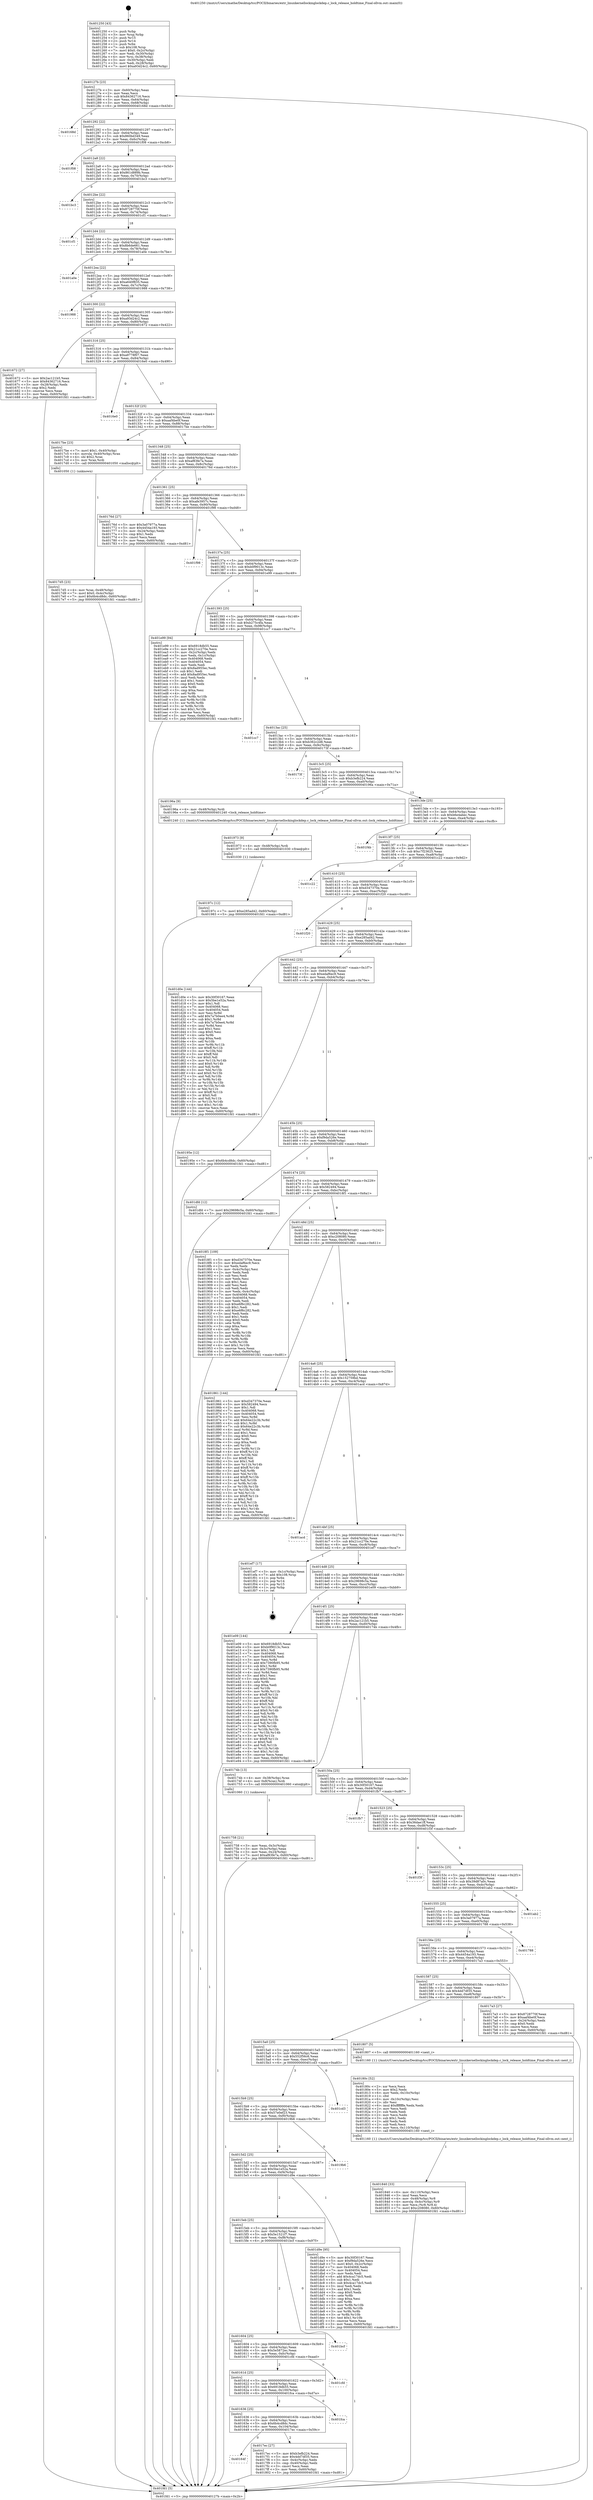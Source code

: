 digraph "0x401250" {
  label = "0x401250 (/mnt/c/Users/mathe/Desktop/tcc/POCII/binaries/extr_linuxkernellockinglockdep.c_lock_release_holdtime_Final-ollvm.out::main(0))"
  labelloc = "t"
  node[shape=record]

  Entry [label="",width=0.3,height=0.3,shape=circle,fillcolor=black,style=filled]
  "0x40127b" [label="{
     0x40127b [23]\l
     | [instrs]\l
     &nbsp;&nbsp;0x40127b \<+3\>: mov -0x60(%rbp),%eax\l
     &nbsp;&nbsp;0x40127e \<+2\>: mov %eax,%ecx\l
     &nbsp;&nbsp;0x401280 \<+6\>: sub $0x84362716,%ecx\l
     &nbsp;&nbsp;0x401286 \<+3\>: mov %eax,-0x64(%rbp)\l
     &nbsp;&nbsp;0x401289 \<+3\>: mov %ecx,-0x68(%rbp)\l
     &nbsp;&nbsp;0x40128c \<+6\>: je 000000000040168d \<main+0x43d\>\l
  }"]
  "0x40168d" [label="{
     0x40168d\l
  }", style=dashed]
  "0x401292" [label="{
     0x401292 [22]\l
     | [instrs]\l
     &nbsp;&nbsp;0x401292 \<+5\>: jmp 0000000000401297 \<main+0x47\>\l
     &nbsp;&nbsp;0x401297 \<+3\>: mov -0x64(%rbp),%eax\l
     &nbsp;&nbsp;0x40129a \<+5\>: sub $0x860bd349,%eax\l
     &nbsp;&nbsp;0x40129f \<+3\>: mov %eax,-0x6c(%rbp)\l
     &nbsp;&nbsp;0x4012a2 \<+6\>: je 0000000000401f08 \<main+0xcb8\>\l
  }"]
  Exit [label="",width=0.3,height=0.3,shape=circle,fillcolor=black,style=filled,peripheries=2]
  "0x401f08" [label="{
     0x401f08\l
  }", style=dashed]
  "0x4012a8" [label="{
     0x4012a8 [22]\l
     | [instrs]\l
     &nbsp;&nbsp;0x4012a8 \<+5\>: jmp 00000000004012ad \<main+0x5d\>\l
     &nbsp;&nbsp;0x4012ad \<+3\>: mov -0x64(%rbp),%eax\l
     &nbsp;&nbsp;0x4012b0 \<+5\>: sub $0x861d889b,%eax\l
     &nbsp;&nbsp;0x4012b5 \<+3\>: mov %eax,-0x70(%rbp)\l
     &nbsp;&nbsp;0x4012b8 \<+6\>: je 0000000000401bc3 \<main+0x973\>\l
  }"]
  "0x40197c" [label="{
     0x40197c [12]\l
     | [instrs]\l
     &nbsp;&nbsp;0x40197c \<+7\>: movl $0xe285ad42,-0x60(%rbp)\l
     &nbsp;&nbsp;0x401983 \<+5\>: jmp 0000000000401fd1 \<main+0xd81\>\l
  }"]
  "0x401bc3" [label="{
     0x401bc3\l
  }", style=dashed]
  "0x4012be" [label="{
     0x4012be [22]\l
     | [instrs]\l
     &nbsp;&nbsp;0x4012be \<+5\>: jmp 00000000004012c3 \<main+0x73\>\l
     &nbsp;&nbsp;0x4012c3 \<+3\>: mov -0x64(%rbp),%eax\l
     &nbsp;&nbsp;0x4012c6 \<+5\>: sub $0x8728770f,%eax\l
     &nbsp;&nbsp;0x4012cb \<+3\>: mov %eax,-0x74(%rbp)\l
     &nbsp;&nbsp;0x4012ce \<+6\>: je 0000000000401cf1 \<main+0xaa1\>\l
  }"]
  "0x401973" [label="{
     0x401973 [9]\l
     | [instrs]\l
     &nbsp;&nbsp;0x401973 \<+4\>: mov -0x48(%rbp),%rdi\l
     &nbsp;&nbsp;0x401977 \<+5\>: call 0000000000401030 \<free@plt\>\l
     | [calls]\l
     &nbsp;&nbsp;0x401030 \{1\} (unknown)\l
  }"]
  "0x401cf1" [label="{
     0x401cf1\l
  }", style=dashed]
  "0x4012d4" [label="{
     0x4012d4 [22]\l
     | [instrs]\l
     &nbsp;&nbsp;0x4012d4 \<+5\>: jmp 00000000004012d9 \<main+0x89\>\l
     &nbsp;&nbsp;0x4012d9 \<+3\>: mov -0x64(%rbp),%eax\l
     &nbsp;&nbsp;0x4012dc \<+5\>: sub $0x8b6de661,%eax\l
     &nbsp;&nbsp;0x4012e1 \<+3\>: mov %eax,-0x78(%rbp)\l
     &nbsp;&nbsp;0x4012e4 \<+6\>: je 0000000000401a0e \<main+0x7be\>\l
  }"]
  "0x401840" [label="{
     0x401840 [33]\l
     | [instrs]\l
     &nbsp;&nbsp;0x401840 \<+6\>: mov -0x110(%rbp),%ecx\l
     &nbsp;&nbsp;0x401846 \<+3\>: imul %eax,%ecx\l
     &nbsp;&nbsp;0x401849 \<+4\>: mov -0x48(%rbp),%r8\l
     &nbsp;&nbsp;0x40184d \<+4\>: movslq -0x4c(%rbp),%r9\l
     &nbsp;&nbsp;0x401851 \<+4\>: mov %ecx,(%r8,%r9,4)\l
     &nbsp;&nbsp;0x401855 \<+7\>: movl $0xc208080,-0x60(%rbp)\l
     &nbsp;&nbsp;0x40185c \<+5\>: jmp 0000000000401fd1 \<main+0xd81\>\l
  }"]
  "0x401a0e" [label="{
     0x401a0e\l
  }", style=dashed]
  "0x4012ea" [label="{
     0x4012ea [22]\l
     | [instrs]\l
     &nbsp;&nbsp;0x4012ea \<+5\>: jmp 00000000004012ef \<main+0x9f\>\l
     &nbsp;&nbsp;0x4012ef \<+3\>: mov -0x64(%rbp),%eax\l
     &nbsp;&nbsp;0x4012f2 \<+5\>: sub $0xa640f835,%eax\l
     &nbsp;&nbsp;0x4012f7 \<+3\>: mov %eax,-0x7c(%rbp)\l
     &nbsp;&nbsp;0x4012fa \<+6\>: je 0000000000401988 \<main+0x738\>\l
  }"]
  "0x40180c" [label="{
     0x40180c [52]\l
     | [instrs]\l
     &nbsp;&nbsp;0x40180c \<+2\>: xor %ecx,%ecx\l
     &nbsp;&nbsp;0x40180e \<+5\>: mov $0x2,%edx\l
     &nbsp;&nbsp;0x401813 \<+6\>: mov %edx,-0x10c(%rbp)\l
     &nbsp;&nbsp;0x401819 \<+1\>: cltd\l
     &nbsp;&nbsp;0x40181a \<+6\>: mov -0x10c(%rbp),%esi\l
     &nbsp;&nbsp;0x401820 \<+2\>: idiv %esi\l
     &nbsp;&nbsp;0x401822 \<+6\>: imul $0xfffffffe,%edx,%edx\l
     &nbsp;&nbsp;0x401828 \<+2\>: mov %ecx,%edi\l
     &nbsp;&nbsp;0x40182a \<+2\>: sub %edx,%edi\l
     &nbsp;&nbsp;0x40182c \<+2\>: mov %ecx,%edx\l
     &nbsp;&nbsp;0x40182e \<+3\>: sub $0x1,%edx\l
     &nbsp;&nbsp;0x401831 \<+2\>: add %edx,%edi\l
     &nbsp;&nbsp;0x401833 \<+2\>: sub %edi,%ecx\l
     &nbsp;&nbsp;0x401835 \<+6\>: mov %ecx,-0x110(%rbp)\l
     &nbsp;&nbsp;0x40183b \<+5\>: call 0000000000401160 \<next_i\>\l
     | [calls]\l
     &nbsp;&nbsp;0x401160 \{1\} (/mnt/c/Users/mathe/Desktop/tcc/POCII/binaries/extr_linuxkernellockinglockdep.c_lock_release_holdtime_Final-ollvm.out::next_i)\l
  }"]
  "0x401988" [label="{
     0x401988\l
  }", style=dashed]
  "0x401300" [label="{
     0x401300 [22]\l
     | [instrs]\l
     &nbsp;&nbsp;0x401300 \<+5\>: jmp 0000000000401305 \<main+0xb5\>\l
     &nbsp;&nbsp;0x401305 \<+3\>: mov -0x64(%rbp),%eax\l
     &nbsp;&nbsp;0x401308 \<+5\>: sub $0xa93d24c2,%eax\l
     &nbsp;&nbsp;0x40130d \<+3\>: mov %eax,-0x80(%rbp)\l
     &nbsp;&nbsp;0x401310 \<+6\>: je 0000000000401672 \<main+0x422\>\l
  }"]
  "0x40164f" [label="{
     0x40164f\l
  }", style=dashed]
  "0x401672" [label="{
     0x401672 [27]\l
     | [instrs]\l
     &nbsp;&nbsp;0x401672 \<+5\>: mov $0x2ac121b5,%eax\l
     &nbsp;&nbsp;0x401677 \<+5\>: mov $0x84362716,%ecx\l
     &nbsp;&nbsp;0x40167c \<+3\>: mov -0x28(%rbp),%edx\l
     &nbsp;&nbsp;0x40167f \<+3\>: cmp $0x2,%edx\l
     &nbsp;&nbsp;0x401682 \<+3\>: cmovne %ecx,%eax\l
     &nbsp;&nbsp;0x401685 \<+3\>: mov %eax,-0x60(%rbp)\l
     &nbsp;&nbsp;0x401688 \<+5\>: jmp 0000000000401fd1 \<main+0xd81\>\l
  }"]
  "0x401316" [label="{
     0x401316 [25]\l
     | [instrs]\l
     &nbsp;&nbsp;0x401316 \<+5\>: jmp 000000000040131b \<main+0xcb\>\l
     &nbsp;&nbsp;0x40131b \<+3\>: mov -0x64(%rbp),%eax\l
     &nbsp;&nbsp;0x40131e \<+5\>: sub $0xa9778f07,%eax\l
     &nbsp;&nbsp;0x401323 \<+6\>: mov %eax,-0x84(%rbp)\l
     &nbsp;&nbsp;0x401329 \<+6\>: je 00000000004016e0 \<main+0x490\>\l
  }"]
  "0x401fd1" [label="{
     0x401fd1 [5]\l
     | [instrs]\l
     &nbsp;&nbsp;0x401fd1 \<+5\>: jmp 000000000040127b \<main+0x2b\>\l
  }"]
  "0x401250" [label="{
     0x401250 [43]\l
     | [instrs]\l
     &nbsp;&nbsp;0x401250 \<+1\>: push %rbp\l
     &nbsp;&nbsp;0x401251 \<+3\>: mov %rsp,%rbp\l
     &nbsp;&nbsp;0x401254 \<+2\>: push %r15\l
     &nbsp;&nbsp;0x401256 \<+2\>: push %r14\l
     &nbsp;&nbsp;0x401258 \<+1\>: push %rbx\l
     &nbsp;&nbsp;0x401259 \<+7\>: sub $0x108,%rsp\l
     &nbsp;&nbsp;0x401260 \<+7\>: movl $0x0,-0x2c(%rbp)\l
     &nbsp;&nbsp;0x401267 \<+3\>: mov %edi,-0x30(%rbp)\l
     &nbsp;&nbsp;0x40126a \<+4\>: mov %rsi,-0x38(%rbp)\l
     &nbsp;&nbsp;0x40126e \<+3\>: mov -0x30(%rbp),%edi\l
     &nbsp;&nbsp;0x401271 \<+3\>: mov %edi,-0x28(%rbp)\l
     &nbsp;&nbsp;0x401274 \<+7\>: movl $0xa93d24c2,-0x60(%rbp)\l
  }"]
  "0x4017ec" [label="{
     0x4017ec [27]\l
     | [instrs]\l
     &nbsp;&nbsp;0x4017ec \<+5\>: mov $0xb3efb224,%eax\l
     &nbsp;&nbsp;0x4017f1 \<+5\>: mov $0x4dd7df35,%ecx\l
     &nbsp;&nbsp;0x4017f6 \<+3\>: mov -0x4c(%rbp),%edx\l
     &nbsp;&nbsp;0x4017f9 \<+3\>: cmp -0x40(%rbp),%edx\l
     &nbsp;&nbsp;0x4017fc \<+3\>: cmovl %ecx,%eax\l
     &nbsp;&nbsp;0x4017ff \<+3\>: mov %eax,-0x60(%rbp)\l
     &nbsp;&nbsp;0x401802 \<+5\>: jmp 0000000000401fd1 \<main+0xd81\>\l
  }"]
  "0x4016e0" [label="{
     0x4016e0\l
  }", style=dashed]
  "0x40132f" [label="{
     0x40132f [25]\l
     | [instrs]\l
     &nbsp;&nbsp;0x40132f \<+5\>: jmp 0000000000401334 \<main+0xe4\>\l
     &nbsp;&nbsp;0x401334 \<+3\>: mov -0x64(%rbp),%eax\l
     &nbsp;&nbsp;0x401337 \<+5\>: sub $0xaaf4be0f,%eax\l
     &nbsp;&nbsp;0x40133c \<+6\>: mov %eax,-0x88(%rbp)\l
     &nbsp;&nbsp;0x401342 \<+6\>: je 00000000004017be \<main+0x56e\>\l
  }"]
  "0x401636" [label="{
     0x401636 [25]\l
     | [instrs]\l
     &nbsp;&nbsp;0x401636 \<+5\>: jmp 000000000040163b \<main+0x3eb\>\l
     &nbsp;&nbsp;0x40163b \<+3\>: mov -0x64(%rbp),%eax\l
     &nbsp;&nbsp;0x40163e \<+5\>: sub $0x6b4cd8dc,%eax\l
     &nbsp;&nbsp;0x401643 \<+6\>: mov %eax,-0x104(%rbp)\l
     &nbsp;&nbsp;0x401649 \<+6\>: je 00000000004017ec \<main+0x59c\>\l
  }"]
  "0x4017be" [label="{
     0x4017be [23]\l
     | [instrs]\l
     &nbsp;&nbsp;0x4017be \<+7\>: movl $0x1,-0x40(%rbp)\l
     &nbsp;&nbsp;0x4017c5 \<+4\>: movslq -0x40(%rbp),%rax\l
     &nbsp;&nbsp;0x4017c9 \<+4\>: shl $0x2,%rax\l
     &nbsp;&nbsp;0x4017cd \<+3\>: mov %rax,%rdi\l
     &nbsp;&nbsp;0x4017d0 \<+5\>: call 0000000000401050 \<malloc@plt\>\l
     | [calls]\l
     &nbsp;&nbsp;0x401050 \{1\} (unknown)\l
  }"]
  "0x401348" [label="{
     0x401348 [25]\l
     | [instrs]\l
     &nbsp;&nbsp;0x401348 \<+5\>: jmp 000000000040134d \<main+0xfd\>\l
     &nbsp;&nbsp;0x40134d \<+3\>: mov -0x64(%rbp),%eax\l
     &nbsp;&nbsp;0x401350 \<+5\>: sub $0xaf83fe7a,%eax\l
     &nbsp;&nbsp;0x401355 \<+6\>: mov %eax,-0x8c(%rbp)\l
     &nbsp;&nbsp;0x40135b \<+6\>: je 000000000040176d \<main+0x51d\>\l
  }"]
  "0x401fca" [label="{
     0x401fca\l
  }", style=dashed]
  "0x40176d" [label="{
     0x40176d [27]\l
     | [instrs]\l
     &nbsp;&nbsp;0x40176d \<+5\>: mov $0x3a07977a,%eax\l
     &nbsp;&nbsp;0x401772 \<+5\>: mov $0x4454a193,%ecx\l
     &nbsp;&nbsp;0x401777 \<+3\>: mov -0x24(%rbp),%edx\l
     &nbsp;&nbsp;0x40177a \<+3\>: cmp $0x1,%edx\l
     &nbsp;&nbsp;0x40177d \<+3\>: cmovl %ecx,%eax\l
     &nbsp;&nbsp;0x401780 \<+3\>: mov %eax,-0x60(%rbp)\l
     &nbsp;&nbsp;0x401783 \<+5\>: jmp 0000000000401fd1 \<main+0xd81\>\l
  }"]
  "0x401361" [label="{
     0x401361 [25]\l
     | [instrs]\l
     &nbsp;&nbsp;0x401361 \<+5\>: jmp 0000000000401366 \<main+0x116\>\l
     &nbsp;&nbsp;0x401366 \<+3\>: mov -0x64(%rbp),%eax\l
     &nbsp;&nbsp;0x401369 \<+5\>: sub $0xafe3957c,%eax\l
     &nbsp;&nbsp;0x40136e \<+6\>: mov %eax,-0x90(%rbp)\l
     &nbsp;&nbsp;0x401374 \<+6\>: je 0000000000401f98 \<main+0xd48\>\l
  }"]
  "0x40161d" [label="{
     0x40161d [25]\l
     | [instrs]\l
     &nbsp;&nbsp;0x40161d \<+5\>: jmp 0000000000401622 \<main+0x3d2\>\l
     &nbsp;&nbsp;0x401622 \<+3\>: mov -0x64(%rbp),%eax\l
     &nbsp;&nbsp;0x401625 \<+5\>: sub $0x6918db55,%eax\l
     &nbsp;&nbsp;0x40162a \<+6\>: mov %eax,-0x100(%rbp)\l
     &nbsp;&nbsp;0x401630 \<+6\>: je 0000000000401fca \<main+0xd7a\>\l
  }"]
  "0x401f98" [label="{
     0x401f98\l
  }", style=dashed]
  "0x40137a" [label="{
     0x40137a [25]\l
     | [instrs]\l
     &nbsp;&nbsp;0x40137a \<+5\>: jmp 000000000040137f \<main+0x12f\>\l
     &nbsp;&nbsp;0x40137f \<+3\>: mov -0x64(%rbp),%eax\l
     &nbsp;&nbsp;0x401382 \<+5\>: sub $0xb0f9013c,%eax\l
     &nbsp;&nbsp;0x401387 \<+6\>: mov %eax,-0x94(%rbp)\l
     &nbsp;&nbsp;0x40138d \<+6\>: je 0000000000401e99 \<main+0xc49\>\l
  }"]
  "0x401cfd" [label="{
     0x401cfd\l
  }", style=dashed]
  "0x401e99" [label="{
     0x401e99 [94]\l
     | [instrs]\l
     &nbsp;&nbsp;0x401e99 \<+5\>: mov $0x6918db55,%eax\l
     &nbsp;&nbsp;0x401e9e \<+5\>: mov $0x21cc270e,%ecx\l
     &nbsp;&nbsp;0x401ea3 \<+3\>: mov -0x2c(%rbp),%edx\l
     &nbsp;&nbsp;0x401ea6 \<+3\>: mov %edx,-0x1c(%rbp)\l
     &nbsp;&nbsp;0x401ea9 \<+7\>: mov 0x404068,%edx\l
     &nbsp;&nbsp;0x401eb0 \<+7\>: mov 0x404054,%esi\l
     &nbsp;&nbsp;0x401eb7 \<+2\>: mov %edx,%edi\l
     &nbsp;&nbsp;0x401eb9 \<+6\>: sub $0x8ad955ec,%edi\l
     &nbsp;&nbsp;0x401ebf \<+3\>: sub $0x1,%edi\l
     &nbsp;&nbsp;0x401ec2 \<+6\>: add $0x8ad955ec,%edi\l
     &nbsp;&nbsp;0x401ec8 \<+3\>: imul %edi,%edx\l
     &nbsp;&nbsp;0x401ecb \<+3\>: and $0x1,%edx\l
     &nbsp;&nbsp;0x401ece \<+3\>: cmp $0x0,%edx\l
     &nbsp;&nbsp;0x401ed1 \<+4\>: sete %r8b\l
     &nbsp;&nbsp;0x401ed5 \<+3\>: cmp $0xa,%esi\l
     &nbsp;&nbsp;0x401ed8 \<+4\>: setl %r9b\l
     &nbsp;&nbsp;0x401edc \<+3\>: mov %r8b,%r10b\l
     &nbsp;&nbsp;0x401edf \<+3\>: and %r9b,%r10b\l
     &nbsp;&nbsp;0x401ee2 \<+3\>: xor %r9b,%r8b\l
     &nbsp;&nbsp;0x401ee5 \<+3\>: or %r8b,%r10b\l
     &nbsp;&nbsp;0x401ee8 \<+4\>: test $0x1,%r10b\l
     &nbsp;&nbsp;0x401eec \<+3\>: cmovne %ecx,%eax\l
     &nbsp;&nbsp;0x401eef \<+3\>: mov %eax,-0x60(%rbp)\l
     &nbsp;&nbsp;0x401ef2 \<+5\>: jmp 0000000000401fd1 \<main+0xd81\>\l
  }"]
  "0x401393" [label="{
     0x401393 [25]\l
     | [instrs]\l
     &nbsp;&nbsp;0x401393 \<+5\>: jmp 0000000000401398 \<main+0x148\>\l
     &nbsp;&nbsp;0x401398 \<+3\>: mov -0x64(%rbp),%eax\l
     &nbsp;&nbsp;0x40139b \<+5\>: sub $0xb275c4fa,%eax\l
     &nbsp;&nbsp;0x4013a0 \<+6\>: mov %eax,-0x98(%rbp)\l
     &nbsp;&nbsp;0x4013a6 \<+6\>: je 0000000000401cc7 \<main+0xa77\>\l
  }"]
  "0x401604" [label="{
     0x401604 [25]\l
     | [instrs]\l
     &nbsp;&nbsp;0x401604 \<+5\>: jmp 0000000000401609 \<main+0x3b9\>\l
     &nbsp;&nbsp;0x401609 \<+3\>: mov -0x64(%rbp),%eax\l
     &nbsp;&nbsp;0x40160c \<+5\>: sub $0x5e5872ec,%eax\l
     &nbsp;&nbsp;0x401611 \<+6\>: mov %eax,-0xfc(%rbp)\l
     &nbsp;&nbsp;0x401617 \<+6\>: je 0000000000401cfd \<main+0xaad\>\l
  }"]
  "0x401cc7" [label="{
     0x401cc7\l
  }", style=dashed]
  "0x4013ac" [label="{
     0x4013ac [25]\l
     | [instrs]\l
     &nbsp;&nbsp;0x4013ac \<+5\>: jmp 00000000004013b1 \<main+0x161\>\l
     &nbsp;&nbsp;0x4013b1 \<+3\>: mov -0x64(%rbp),%eax\l
     &nbsp;&nbsp;0x4013b4 \<+5\>: sub $0xb362c2d8,%eax\l
     &nbsp;&nbsp;0x4013b9 \<+6\>: mov %eax,-0x9c(%rbp)\l
     &nbsp;&nbsp;0x4013bf \<+6\>: je 000000000040173f \<main+0x4ef\>\l
  }"]
  "0x401bcf" [label="{
     0x401bcf\l
  }", style=dashed]
  "0x40173f" [label="{
     0x40173f\l
  }", style=dashed]
  "0x4013c5" [label="{
     0x4013c5 [25]\l
     | [instrs]\l
     &nbsp;&nbsp;0x4013c5 \<+5\>: jmp 00000000004013ca \<main+0x17a\>\l
     &nbsp;&nbsp;0x4013ca \<+3\>: mov -0x64(%rbp),%eax\l
     &nbsp;&nbsp;0x4013cd \<+5\>: sub $0xb3efb224,%eax\l
     &nbsp;&nbsp;0x4013d2 \<+6\>: mov %eax,-0xa0(%rbp)\l
     &nbsp;&nbsp;0x4013d8 \<+6\>: je 000000000040196a \<main+0x71a\>\l
  }"]
  "0x4015eb" [label="{
     0x4015eb [25]\l
     | [instrs]\l
     &nbsp;&nbsp;0x4015eb \<+5\>: jmp 00000000004015f0 \<main+0x3a0\>\l
     &nbsp;&nbsp;0x4015f0 \<+3\>: mov -0x64(%rbp),%eax\l
     &nbsp;&nbsp;0x4015f3 \<+5\>: sub $0x5e1521f7,%eax\l
     &nbsp;&nbsp;0x4015f8 \<+6\>: mov %eax,-0xf8(%rbp)\l
     &nbsp;&nbsp;0x4015fe \<+6\>: je 0000000000401bcf \<main+0x97f\>\l
  }"]
  "0x40196a" [label="{
     0x40196a [9]\l
     | [instrs]\l
     &nbsp;&nbsp;0x40196a \<+4\>: mov -0x48(%rbp),%rdi\l
     &nbsp;&nbsp;0x40196e \<+5\>: call 0000000000401240 \<lock_release_holdtime\>\l
     | [calls]\l
     &nbsp;&nbsp;0x401240 \{1\} (/mnt/c/Users/mathe/Desktop/tcc/POCII/binaries/extr_linuxkernellockinglockdep.c_lock_release_holdtime_Final-ollvm.out::lock_release_holdtime)\l
  }"]
  "0x4013de" [label="{
     0x4013de [25]\l
     | [instrs]\l
     &nbsp;&nbsp;0x4013de \<+5\>: jmp 00000000004013e3 \<main+0x193\>\l
     &nbsp;&nbsp;0x4013e3 \<+3\>: mov -0x64(%rbp),%eax\l
     &nbsp;&nbsp;0x4013e6 \<+5\>: sub $0xb6e4abec,%eax\l
     &nbsp;&nbsp;0x4013eb \<+6\>: mov %eax,-0xa4(%rbp)\l
     &nbsp;&nbsp;0x4013f1 \<+6\>: je 0000000000401f4b \<main+0xcfb\>\l
  }"]
  "0x401d9e" [label="{
     0x401d9e [95]\l
     | [instrs]\l
     &nbsp;&nbsp;0x401d9e \<+5\>: mov $0x30f30167,%eax\l
     &nbsp;&nbsp;0x401da3 \<+5\>: mov $0xf9da526e,%ecx\l
     &nbsp;&nbsp;0x401da8 \<+7\>: movl $0x0,-0x2c(%rbp)\l
     &nbsp;&nbsp;0x401daf \<+7\>: mov 0x404068,%edx\l
     &nbsp;&nbsp;0x401db6 \<+7\>: mov 0x404054,%esi\l
     &nbsp;&nbsp;0x401dbd \<+2\>: mov %edx,%edi\l
     &nbsp;&nbsp;0x401dbf \<+6\>: add $0x4ca17dc5,%edi\l
     &nbsp;&nbsp;0x401dc5 \<+3\>: sub $0x1,%edi\l
     &nbsp;&nbsp;0x401dc8 \<+6\>: sub $0x4ca17dc5,%edi\l
     &nbsp;&nbsp;0x401dce \<+3\>: imul %edi,%edx\l
     &nbsp;&nbsp;0x401dd1 \<+3\>: and $0x1,%edx\l
     &nbsp;&nbsp;0x401dd4 \<+3\>: cmp $0x0,%edx\l
     &nbsp;&nbsp;0x401dd7 \<+4\>: sete %r8b\l
     &nbsp;&nbsp;0x401ddb \<+3\>: cmp $0xa,%esi\l
     &nbsp;&nbsp;0x401dde \<+4\>: setl %r9b\l
     &nbsp;&nbsp;0x401de2 \<+3\>: mov %r8b,%r10b\l
     &nbsp;&nbsp;0x401de5 \<+3\>: and %r9b,%r10b\l
     &nbsp;&nbsp;0x401de8 \<+3\>: xor %r9b,%r8b\l
     &nbsp;&nbsp;0x401deb \<+3\>: or %r8b,%r10b\l
     &nbsp;&nbsp;0x401dee \<+4\>: test $0x1,%r10b\l
     &nbsp;&nbsp;0x401df2 \<+3\>: cmovne %ecx,%eax\l
     &nbsp;&nbsp;0x401df5 \<+3\>: mov %eax,-0x60(%rbp)\l
     &nbsp;&nbsp;0x401df8 \<+5\>: jmp 0000000000401fd1 \<main+0xd81\>\l
  }"]
  "0x401f4b" [label="{
     0x401f4b\l
  }", style=dashed]
  "0x4013f7" [label="{
     0x4013f7 [25]\l
     | [instrs]\l
     &nbsp;&nbsp;0x4013f7 \<+5\>: jmp 00000000004013fc \<main+0x1ac\>\l
     &nbsp;&nbsp;0x4013fc \<+3\>: mov -0x64(%rbp),%eax\l
     &nbsp;&nbsp;0x4013ff \<+5\>: sub $0xc7f23625,%eax\l
     &nbsp;&nbsp;0x401404 \<+6\>: mov %eax,-0xa8(%rbp)\l
     &nbsp;&nbsp;0x40140a \<+6\>: je 0000000000401c22 \<main+0x9d2\>\l
  }"]
  "0x4015d2" [label="{
     0x4015d2 [25]\l
     | [instrs]\l
     &nbsp;&nbsp;0x4015d2 \<+5\>: jmp 00000000004015d7 \<main+0x387\>\l
     &nbsp;&nbsp;0x4015d7 \<+3\>: mov -0x64(%rbp),%eax\l
     &nbsp;&nbsp;0x4015da \<+5\>: sub $0x5be1e52a,%eax\l
     &nbsp;&nbsp;0x4015df \<+6\>: mov %eax,-0xf4(%rbp)\l
     &nbsp;&nbsp;0x4015e5 \<+6\>: je 0000000000401d9e \<main+0xb4e\>\l
  }"]
  "0x401c22" [label="{
     0x401c22\l
  }", style=dashed]
  "0x401410" [label="{
     0x401410 [25]\l
     | [instrs]\l
     &nbsp;&nbsp;0x401410 \<+5\>: jmp 0000000000401415 \<main+0x1c5\>\l
     &nbsp;&nbsp;0x401415 \<+3\>: mov -0x64(%rbp),%eax\l
     &nbsp;&nbsp;0x401418 \<+5\>: sub $0xd347370e,%eax\l
     &nbsp;&nbsp;0x40141d \<+6\>: mov %eax,-0xac(%rbp)\l
     &nbsp;&nbsp;0x401423 \<+6\>: je 0000000000401f20 \<main+0xcd0\>\l
  }"]
  "0x4019b6" [label="{
     0x4019b6\l
  }", style=dashed]
  "0x401f20" [label="{
     0x401f20\l
  }", style=dashed]
  "0x401429" [label="{
     0x401429 [25]\l
     | [instrs]\l
     &nbsp;&nbsp;0x401429 \<+5\>: jmp 000000000040142e \<main+0x1de\>\l
     &nbsp;&nbsp;0x40142e \<+3\>: mov -0x64(%rbp),%eax\l
     &nbsp;&nbsp;0x401431 \<+5\>: sub $0xe285ad42,%eax\l
     &nbsp;&nbsp;0x401436 \<+6\>: mov %eax,-0xb0(%rbp)\l
     &nbsp;&nbsp;0x40143c \<+6\>: je 0000000000401d0e \<main+0xabe\>\l
  }"]
  "0x4015b9" [label="{
     0x4015b9 [25]\l
     | [instrs]\l
     &nbsp;&nbsp;0x4015b9 \<+5\>: jmp 00000000004015be \<main+0x36e\>\l
     &nbsp;&nbsp;0x4015be \<+3\>: mov -0x64(%rbp),%eax\l
     &nbsp;&nbsp;0x4015c1 \<+5\>: sub $0x57e0ef23,%eax\l
     &nbsp;&nbsp;0x4015c6 \<+6\>: mov %eax,-0xf0(%rbp)\l
     &nbsp;&nbsp;0x4015cc \<+6\>: je 00000000004019b6 \<main+0x766\>\l
  }"]
  "0x401d0e" [label="{
     0x401d0e [144]\l
     | [instrs]\l
     &nbsp;&nbsp;0x401d0e \<+5\>: mov $0x30f30167,%eax\l
     &nbsp;&nbsp;0x401d13 \<+5\>: mov $0x5be1e52a,%ecx\l
     &nbsp;&nbsp;0x401d18 \<+2\>: mov $0x1,%dl\l
     &nbsp;&nbsp;0x401d1a \<+7\>: mov 0x404068,%esi\l
     &nbsp;&nbsp;0x401d21 \<+7\>: mov 0x404054,%edi\l
     &nbsp;&nbsp;0x401d28 \<+3\>: mov %esi,%r8d\l
     &nbsp;&nbsp;0x401d2b \<+7\>: add $0x7a7b0ee4,%r8d\l
     &nbsp;&nbsp;0x401d32 \<+4\>: sub $0x1,%r8d\l
     &nbsp;&nbsp;0x401d36 \<+7\>: sub $0x7a7b0ee4,%r8d\l
     &nbsp;&nbsp;0x401d3d \<+4\>: imul %r8d,%esi\l
     &nbsp;&nbsp;0x401d41 \<+3\>: and $0x1,%esi\l
     &nbsp;&nbsp;0x401d44 \<+3\>: cmp $0x0,%esi\l
     &nbsp;&nbsp;0x401d47 \<+4\>: sete %r9b\l
     &nbsp;&nbsp;0x401d4b \<+3\>: cmp $0xa,%edi\l
     &nbsp;&nbsp;0x401d4e \<+4\>: setl %r10b\l
     &nbsp;&nbsp;0x401d52 \<+3\>: mov %r9b,%r11b\l
     &nbsp;&nbsp;0x401d55 \<+4\>: xor $0xff,%r11b\l
     &nbsp;&nbsp;0x401d59 \<+3\>: mov %r10b,%bl\l
     &nbsp;&nbsp;0x401d5c \<+3\>: xor $0xff,%bl\l
     &nbsp;&nbsp;0x401d5f \<+3\>: xor $0x0,%dl\l
     &nbsp;&nbsp;0x401d62 \<+3\>: mov %r11b,%r14b\l
     &nbsp;&nbsp;0x401d65 \<+4\>: and $0x0,%r14b\l
     &nbsp;&nbsp;0x401d69 \<+3\>: and %dl,%r9b\l
     &nbsp;&nbsp;0x401d6c \<+3\>: mov %bl,%r15b\l
     &nbsp;&nbsp;0x401d6f \<+4\>: and $0x0,%r15b\l
     &nbsp;&nbsp;0x401d73 \<+3\>: and %dl,%r10b\l
     &nbsp;&nbsp;0x401d76 \<+3\>: or %r9b,%r14b\l
     &nbsp;&nbsp;0x401d79 \<+3\>: or %r10b,%r15b\l
     &nbsp;&nbsp;0x401d7c \<+3\>: xor %r15b,%r14b\l
     &nbsp;&nbsp;0x401d7f \<+3\>: or %bl,%r11b\l
     &nbsp;&nbsp;0x401d82 \<+4\>: xor $0xff,%r11b\l
     &nbsp;&nbsp;0x401d86 \<+3\>: or $0x0,%dl\l
     &nbsp;&nbsp;0x401d89 \<+3\>: and %dl,%r11b\l
     &nbsp;&nbsp;0x401d8c \<+3\>: or %r11b,%r14b\l
     &nbsp;&nbsp;0x401d8f \<+4\>: test $0x1,%r14b\l
     &nbsp;&nbsp;0x401d93 \<+3\>: cmovne %ecx,%eax\l
     &nbsp;&nbsp;0x401d96 \<+3\>: mov %eax,-0x60(%rbp)\l
     &nbsp;&nbsp;0x401d99 \<+5\>: jmp 0000000000401fd1 \<main+0xd81\>\l
  }"]
  "0x401442" [label="{
     0x401442 [25]\l
     | [instrs]\l
     &nbsp;&nbsp;0x401442 \<+5\>: jmp 0000000000401447 \<main+0x1f7\>\l
     &nbsp;&nbsp;0x401447 \<+3\>: mov -0x64(%rbp),%eax\l
     &nbsp;&nbsp;0x40144a \<+5\>: sub $0xedaf6ec9,%eax\l
     &nbsp;&nbsp;0x40144f \<+6\>: mov %eax,-0xb4(%rbp)\l
     &nbsp;&nbsp;0x401455 \<+6\>: je 000000000040195e \<main+0x70e\>\l
  }"]
  "0x401cd3" [label="{
     0x401cd3\l
  }", style=dashed]
  "0x40195e" [label="{
     0x40195e [12]\l
     | [instrs]\l
     &nbsp;&nbsp;0x40195e \<+7\>: movl $0x6b4cd8dc,-0x60(%rbp)\l
     &nbsp;&nbsp;0x401965 \<+5\>: jmp 0000000000401fd1 \<main+0xd81\>\l
  }"]
  "0x40145b" [label="{
     0x40145b [25]\l
     | [instrs]\l
     &nbsp;&nbsp;0x40145b \<+5\>: jmp 0000000000401460 \<main+0x210\>\l
     &nbsp;&nbsp;0x401460 \<+3\>: mov -0x64(%rbp),%eax\l
     &nbsp;&nbsp;0x401463 \<+5\>: sub $0xf9da526e,%eax\l
     &nbsp;&nbsp;0x401468 \<+6\>: mov %eax,-0xb8(%rbp)\l
     &nbsp;&nbsp;0x40146e \<+6\>: je 0000000000401dfd \<main+0xbad\>\l
  }"]
  "0x4015a0" [label="{
     0x4015a0 [25]\l
     | [instrs]\l
     &nbsp;&nbsp;0x4015a0 \<+5\>: jmp 00000000004015a5 \<main+0x355\>\l
     &nbsp;&nbsp;0x4015a5 \<+3\>: mov -0x64(%rbp),%eax\l
     &nbsp;&nbsp;0x4015a8 \<+5\>: sub $0x552f56c6,%eax\l
     &nbsp;&nbsp;0x4015ad \<+6\>: mov %eax,-0xec(%rbp)\l
     &nbsp;&nbsp;0x4015b3 \<+6\>: je 0000000000401cd3 \<main+0xa83\>\l
  }"]
  "0x401dfd" [label="{
     0x401dfd [12]\l
     | [instrs]\l
     &nbsp;&nbsp;0x401dfd \<+7\>: movl $0x29698c5a,-0x60(%rbp)\l
     &nbsp;&nbsp;0x401e04 \<+5\>: jmp 0000000000401fd1 \<main+0xd81\>\l
  }"]
  "0x401474" [label="{
     0x401474 [25]\l
     | [instrs]\l
     &nbsp;&nbsp;0x401474 \<+5\>: jmp 0000000000401479 \<main+0x229\>\l
     &nbsp;&nbsp;0x401479 \<+3\>: mov -0x64(%rbp),%eax\l
     &nbsp;&nbsp;0x40147c \<+5\>: sub $0x582494,%eax\l
     &nbsp;&nbsp;0x401481 \<+6\>: mov %eax,-0xbc(%rbp)\l
     &nbsp;&nbsp;0x401487 \<+6\>: je 00000000004018f1 \<main+0x6a1\>\l
  }"]
  "0x401807" [label="{
     0x401807 [5]\l
     | [instrs]\l
     &nbsp;&nbsp;0x401807 \<+5\>: call 0000000000401160 \<next_i\>\l
     | [calls]\l
     &nbsp;&nbsp;0x401160 \{1\} (/mnt/c/Users/mathe/Desktop/tcc/POCII/binaries/extr_linuxkernellockinglockdep.c_lock_release_holdtime_Final-ollvm.out::next_i)\l
  }"]
  "0x4018f1" [label="{
     0x4018f1 [109]\l
     | [instrs]\l
     &nbsp;&nbsp;0x4018f1 \<+5\>: mov $0xd347370e,%eax\l
     &nbsp;&nbsp;0x4018f6 \<+5\>: mov $0xedaf6ec9,%ecx\l
     &nbsp;&nbsp;0x4018fb \<+2\>: xor %edx,%edx\l
     &nbsp;&nbsp;0x4018fd \<+3\>: mov -0x4c(%rbp),%esi\l
     &nbsp;&nbsp;0x401900 \<+2\>: mov %edx,%edi\l
     &nbsp;&nbsp;0x401902 \<+2\>: sub %esi,%edi\l
     &nbsp;&nbsp;0x401904 \<+2\>: mov %edx,%esi\l
     &nbsp;&nbsp;0x401906 \<+3\>: sub $0x1,%esi\l
     &nbsp;&nbsp;0x401909 \<+2\>: add %esi,%edi\l
     &nbsp;&nbsp;0x40190b \<+2\>: sub %edi,%edx\l
     &nbsp;&nbsp;0x40190d \<+3\>: mov %edx,-0x4c(%rbp)\l
     &nbsp;&nbsp;0x401910 \<+7\>: mov 0x404068,%edx\l
     &nbsp;&nbsp;0x401917 \<+7\>: mov 0x404054,%esi\l
     &nbsp;&nbsp;0x40191e \<+2\>: mov %edx,%edi\l
     &nbsp;&nbsp;0x401920 \<+6\>: sub $0xe6f6c282,%edi\l
     &nbsp;&nbsp;0x401926 \<+3\>: sub $0x1,%edi\l
     &nbsp;&nbsp;0x401929 \<+6\>: add $0xe6f6c282,%edi\l
     &nbsp;&nbsp;0x40192f \<+3\>: imul %edi,%edx\l
     &nbsp;&nbsp;0x401932 \<+3\>: and $0x1,%edx\l
     &nbsp;&nbsp;0x401935 \<+3\>: cmp $0x0,%edx\l
     &nbsp;&nbsp;0x401938 \<+4\>: sete %r8b\l
     &nbsp;&nbsp;0x40193c \<+3\>: cmp $0xa,%esi\l
     &nbsp;&nbsp;0x40193f \<+4\>: setl %r9b\l
     &nbsp;&nbsp;0x401943 \<+3\>: mov %r8b,%r10b\l
     &nbsp;&nbsp;0x401946 \<+3\>: and %r9b,%r10b\l
     &nbsp;&nbsp;0x401949 \<+3\>: xor %r9b,%r8b\l
     &nbsp;&nbsp;0x40194c \<+3\>: or %r8b,%r10b\l
     &nbsp;&nbsp;0x40194f \<+4\>: test $0x1,%r10b\l
     &nbsp;&nbsp;0x401953 \<+3\>: cmovne %ecx,%eax\l
     &nbsp;&nbsp;0x401956 \<+3\>: mov %eax,-0x60(%rbp)\l
     &nbsp;&nbsp;0x401959 \<+5\>: jmp 0000000000401fd1 \<main+0xd81\>\l
  }"]
  "0x40148d" [label="{
     0x40148d [25]\l
     | [instrs]\l
     &nbsp;&nbsp;0x40148d \<+5\>: jmp 0000000000401492 \<main+0x242\>\l
     &nbsp;&nbsp;0x401492 \<+3\>: mov -0x64(%rbp),%eax\l
     &nbsp;&nbsp;0x401495 \<+5\>: sub $0xc208080,%eax\l
     &nbsp;&nbsp;0x40149a \<+6\>: mov %eax,-0xc0(%rbp)\l
     &nbsp;&nbsp;0x4014a0 \<+6\>: je 0000000000401861 \<main+0x611\>\l
  }"]
  "0x4017d5" [label="{
     0x4017d5 [23]\l
     | [instrs]\l
     &nbsp;&nbsp;0x4017d5 \<+4\>: mov %rax,-0x48(%rbp)\l
     &nbsp;&nbsp;0x4017d9 \<+7\>: movl $0x0,-0x4c(%rbp)\l
     &nbsp;&nbsp;0x4017e0 \<+7\>: movl $0x6b4cd8dc,-0x60(%rbp)\l
     &nbsp;&nbsp;0x4017e7 \<+5\>: jmp 0000000000401fd1 \<main+0xd81\>\l
  }"]
  "0x401861" [label="{
     0x401861 [144]\l
     | [instrs]\l
     &nbsp;&nbsp;0x401861 \<+5\>: mov $0xd347370e,%eax\l
     &nbsp;&nbsp;0x401866 \<+5\>: mov $0x582494,%ecx\l
     &nbsp;&nbsp;0x40186b \<+2\>: mov $0x1,%dl\l
     &nbsp;&nbsp;0x40186d \<+7\>: mov 0x404068,%esi\l
     &nbsp;&nbsp;0x401874 \<+7\>: mov 0x404054,%edi\l
     &nbsp;&nbsp;0x40187b \<+3\>: mov %esi,%r8d\l
     &nbsp;&nbsp;0x40187e \<+7\>: add $0x64e22c3b,%r8d\l
     &nbsp;&nbsp;0x401885 \<+4\>: sub $0x1,%r8d\l
     &nbsp;&nbsp;0x401889 \<+7\>: sub $0x64e22c3b,%r8d\l
     &nbsp;&nbsp;0x401890 \<+4\>: imul %r8d,%esi\l
     &nbsp;&nbsp;0x401894 \<+3\>: and $0x1,%esi\l
     &nbsp;&nbsp;0x401897 \<+3\>: cmp $0x0,%esi\l
     &nbsp;&nbsp;0x40189a \<+4\>: sete %r9b\l
     &nbsp;&nbsp;0x40189e \<+3\>: cmp $0xa,%edi\l
     &nbsp;&nbsp;0x4018a1 \<+4\>: setl %r10b\l
     &nbsp;&nbsp;0x4018a5 \<+3\>: mov %r9b,%r11b\l
     &nbsp;&nbsp;0x4018a8 \<+4\>: xor $0xff,%r11b\l
     &nbsp;&nbsp;0x4018ac \<+3\>: mov %r10b,%bl\l
     &nbsp;&nbsp;0x4018af \<+3\>: xor $0xff,%bl\l
     &nbsp;&nbsp;0x4018b2 \<+3\>: xor $0x1,%dl\l
     &nbsp;&nbsp;0x4018b5 \<+3\>: mov %r11b,%r14b\l
     &nbsp;&nbsp;0x4018b8 \<+4\>: and $0xff,%r14b\l
     &nbsp;&nbsp;0x4018bc \<+3\>: and %dl,%r9b\l
     &nbsp;&nbsp;0x4018bf \<+3\>: mov %bl,%r15b\l
     &nbsp;&nbsp;0x4018c2 \<+4\>: and $0xff,%r15b\l
     &nbsp;&nbsp;0x4018c6 \<+3\>: and %dl,%r10b\l
     &nbsp;&nbsp;0x4018c9 \<+3\>: or %r9b,%r14b\l
     &nbsp;&nbsp;0x4018cc \<+3\>: or %r10b,%r15b\l
     &nbsp;&nbsp;0x4018cf \<+3\>: xor %r15b,%r14b\l
     &nbsp;&nbsp;0x4018d2 \<+3\>: or %bl,%r11b\l
     &nbsp;&nbsp;0x4018d5 \<+4\>: xor $0xff,%r11b\l
     &nbsp;&nbsp;0x4018d9 \<+3\>: or $0x1,%dl\l
     &nbsp;&nbsp;0x4018dc \<+3\>: and %dl,%r11b\l
     &nbsp;&nbsp;0x4018df \<+3\>: or %r11b,%r14b\l
     &nbsp;&nbsp;0x4018e2 \<+4\>: test $0x1,%r14b\l
     &nbsp;&nbsp;0x4018e6 \<+3\>: cmovne %ecx,%eax\l
     &nbsp;&nbsp;0x4018e9 \<+3\>: mov %eax,-0x60(%rbp)\l
     &nbsp;&nbsp;0x4018ec \<+5\>: jmp 0000000000401fd1 \<main+0xd81\>\l
  }"]
  "0x4014a6" [label="{
     0x4014a6 [25]\l
     | [instrs]\l
     &nbsp;&nbsp;0x4014a6 \<+5\>: jmp 00000000004014ab \<main+0x25b\>\l
     &nbsp;&nbsp;0x4014ab \<+3\>: mov -0x64(%rbp),%eax\l
     &nbsp;&nbsp;0x4014ae \<+5\>: sub $0x152759bd,%eax\l
     &nbsp;&nbsp;0x4014b3 \<+6\>: mov %eax,-0xc4(%rbp)\l
     &nbsp;&nbsp;0x4014b9 \<+6\>: je 0000000000401acd \<main+0x87d\>\l
  }"]
  "0x401587" [label="{
     0x401587 [25]\l
     | [instrs]\l
     &nbsp;&nbsp;0x401587 \<+5\>: jmp 000000000040158c \<main+0x33c\>\l
     &nbsp;&nbsp;0x40158c \<+3\>: mov -0x64(%rbp),%eax\l
     &nbsp;&nbsp;0x40158f \<+5\>: sub $0x4dd7df35,%eax\l
     &nbsp;&nbsp;0x401594 \<+6\>: mov %eax,-0xe8(%rbp)\l
     &nbsp;&nbsp;0x40159a \<+6\>: je 0000000000401807 \<main+0x5b7\>\l
  }"]
  "0x401acd" [label="{
     0x401acd\l
  }", style=dashed]
  "0x4014bf" [label="{
     0x4014bf [25]\l
     | [instrs]\l
     &nbsp;&nbsp;0x4014bf \<+5\>: jmp 00000000004014c4 \<main+0x274\>\l
     &nbsp;&nbsp;0x4014c4 \<+3\>: mov -0x64(%rbp),%eax\l
     &nbsp;&nbsp;0x4014c7 \<+5\>: sub $0x21cc270e,%eax\l
     &nbsp;&nbsp;0x4014cc \<+6\>: mov %eax,-0xc8(%rbp)\l
     &nbsp;&nbsp;0x4014d2 \<+6\>: je 0000000000401ef7 \<main+0xca7\>\l
  }"]
  "0x4017a3" [label="{
     0x4017a3 [27]\l
     | [instrs]\l
     &nbsp;&nbsp;0x4017a3 \<+5\>: mov $0x8728770f,%eax\l
     &nbsp;&nbsp;0x4017a8 \<+5\>: mov $0xaaf4be0f,%ecx\l
     &nbsp;&nbsp;0x4017ad \<+3\>: mov -0x24(%rbp),%edx\l
     &nbsp;&nbsp;0x4017b0 \<+3\>: cmp $0x0,%edx\l
     &nbsp;&nbsp;0x4017b3 \<+3\>: cmove %ecx,%eax\l
     &nbsp;&nbsp;0x4017b6 \<+3\>: mov %eax,-0x60(%rbp)\l
     &nbsp;&nbsp;0x4017b9 \<+5\>: jmp 0000000000401fd1 \<main+0xd81\>\l
  }"]
  "0x401ef7" [label="{
     0x401ef7 [17]\l
     | [instrs]\l
     &nbsp;&nbsp;0x401ef7 \<+3\>: mov -0x1c(%rbp),%eax\l
     &nbsp;&nbsp;0x401efa \<+7\>: add $0x108,%rsp\l
     &nbsp;&nbsp;0x401f01 \<+1\>: pop %rbx\l
     &nbsp;&nbsp;0x401f02 \<+2\>: pop %r14\l
     &nbsp;&nbsp;0x401f04 \<+2\>: pop %r15\l
     &nbsp;&nbsp;0x401f06 \<+1\>: pop %rbp\l
     &nbsp;&nbsp;0x401f07 \<+1\>: ret\l
  }"]
  "0x4014d8" [label="{
     0x4014d8 [25]\l
     | [instrs]\l
     &nbsp;&nbsp;0x4014d8 \<+5\>: jmp 00000000004014dd \<main+0x28d\>\l
     &nbsp;&nbsp;0x4014dd \<+3\>: mov -0x64(%rbp),%eax\l
     &nbsp;&nbsp;0x4014e0 \<+5\>: sub $0x29698c5a,%eax\l
     &nbsp;&nbsp;0x4014e5 \<+6\>: mov %eax,-0xcc(%rbp)\l
     &nbsp;&nbsp;0x4014eb \<+6\>: je 0000000000401e09 \<main+0xbb9\>\l
  }"]
  "0x40156e" [label="{
     0x40156e [25]\l
     | [instrs]\l
     &nbsp;&nbsp;0x40156e \<+5\>: jmp 0000000000401573 \<main+0x323\>\l
     &nbsp;&nbsp;0x401573 \<+3\>: mov -0x64(%rbp),%eax\l
     &nbsp;&nbsp;0x401576 \<+5\>: sub $0x4454a193,%eax\l
     &nbsp;&nbsp;0x40157b \<+6\>: mov %eax,-0xe4(%rbp)\l
     &nbsp;&nbsp;0x401581 \<+6\>: je 00000000004017a3 \<main+0x553\>\l
  }"]
  "0x401e09" [label="{
     0x401e09 [144]\l
     | [instrs]\l
     &nbsp;&nbsp;0x401e09 \<+5\>: mov $0x6918db55,%eax\l
     &nbsp;&nbsp;0x401e0e \<+5\>: mov $0xb0f9013c,%ecx\l
     &nbsp;&nbsp;0x401e13 \<+2\>: mov $0x1,%dl\l
     &nbsp;&nbsp;0x401e15 \<+7\>: mov 0x404068,%esi\l
     &nbsp;&nbsp;0x401e1c \<+7\>: mov 0x404054,%edi\l
     &nbsp;&nbsp;0x401e23 \<+3\>: mov %esi,%r8d\l
     &nbsp;&nbsp;0x401e26 \<+7\>: add $0x7390fb95,%r8d\l
     &nbsp;&nbsp;0x401e2d \<+4\>: sub $0x1,%r8d\l
     &nbsp;&nbsp;0x401e31 \<+7\>: sub $0x7390fb95,%r8d\l
     &nbsp;&nbsp;0x401e38 \<+4\>: imul %r8d,%esi\l
     &nbsp;&nbsp;0x401e3c \<+3\>: and $0x1,%esi\l
     &nbsp;&nbsp;0x401e3f \<+3\>: cmp $0x0,%esi\l
     &nbsp;&nbsp;0x401e42 \<+4\>: sete %r9b\l
     &nbsp;&nbsp;0x401e46 \<+3\>: cmp $0xa,%edi\l
     &nbsp;&nbsp;0x401e49 \<+4\>: setl %r10b\l
     &nbsp;&nbsp;0x401e4d \<+3\>: mov %r9b,%r11b\l
     &nbsp;&nbsp;0x401e50 \<+4\>: xor $0xff,%r11b\l
     &nbsp;&nbsp;0x401e54 \<+3\>: mov %r10b,%bl\l
     &nbsp;&nbsp;0x401e57 \<+3\>: xor $0xff,%bl\l
     &nbsp;&nbsp;0x401e5a \<+3\>: xor $0x0,%dl\l
     &nbsp;&nbsp;0x401e5d \<+3\>: mov %r11b,%r14b\l
     &nbsp;&nbsp;0x401e60 \<+4\>: and $0x0,%r14b\l
     &nbsp;&nbsp;0x401e64 \<+3\>: and %dl,%r9b\l
     &nbsp;&nbsp;0x401e67 \<+3\>: mov %bl,%r15b\l
     &nbsp;&nbsp;0x401e6a \<+4\>: and $0x0,%r15b\l
     &nbsp;&nbsp;0x401e6e \<+3\>: and %dl,%r10b\l
     &nbsp;&nbsp;0x401e71 \<+3\>: or %r9b,%r14b\l
     &nbsp;&nbsp;0x401e74 \<+3\>: or %r10b,%r15b\l
     &nbsp;&nbsp;0x401e77 \<+3\>: xor %r15b,%r14b\l
     &nbsp;&nbsp;0x401e7a \<+3\>: or %bl,%r11b\l
     &nbsp;&nbsp;0x401e7d \<+4\>: xor $0xff,%r11b\l
     &nbsp;&nbsp;0x401e81 \<+3\>: or $0x0,%dl\l
     &nbsp;&nbsp;0x401e84 \<+3\>: and %dl,%r11b\l
     &nbsp;&nbsp;0x401e87 \<+3\>: or %r11b,%r14b\l
     &nbsp;&nbsp;0x401e8a \<+4\>: test $0x1,%r14b\l
     &nbsp;&nbsp;0x401e8e \<+3\>: cmovne %ecx,%eax\l
     &nbsp;&nbsp;0x401e91 \<+3\>: mov %eax,-0x60(%rbp)\l
     &nbsp;&nbsp;0x401e94 \<+5\>: jmp 0000000000401fd1 \<main+0xd81\>\l
  }"]
  "0x4014f1" [label="{
     0x4014f1 [25]\l
     | [instrs]\l
     &nbsp;&nbsp;0x4014f1 \<+5\>: jmp 00000000004014f6 \<main+0x2a6\>\l
     &nbsp;&nbsp;0x4014f6 \<+3\>: mov -0x64(%rbp),%eax\l
     &nbsp;&nbsp;0x4014f9 \<+5\>: sub $0x2ac121b5,%eax\l
     &nbsp;&nbsp;0x4014fe \<+6\>: mov %eax,-0xd0(%rbp)\l
     &nbsp;&nbsp;0x401504 \<+6\>: je 000000000040174b \<main+0x4fb\>\l
  }"]
  "0x401788" [label="{
     0x401788\l
  }", style=dashed]
  "0x40174b" [label="{
     0x40174b [13]\l
     | [instrs]\l
     &nbsp;&nbsp;0x40174b \<+4\>: mov -0x38(%rbp),%rax\l
     &nbsp;&nbsp;0x40174f \<+4\>: mov 0x8(%rax),%rdi\l
     &nbsp;&nbsp;0x401753 \<+5\>: call 0000000000401060 \<atoi@plt\>\l
     | [calls]\l
     &nbsp;&nbsp;0x401060 \{1\} (unknown)\l
  }"]
  "0x40150a" [label="{
     0x40150a [25]\l
     | [instrs]\l
     &nbsp;&nbsp;0x40150a \<+5\>: jmp 000000000040150f \<main+0x2bf\>\l
     &nbsp;&nbsp;0x40150f \<+3\>: mov -0x64(%rbp),%eax\l
     &nbsp;&nbsp;0x401512 \<+5\>: sub $0x30f30167,%eax\l
     &nbsp;&nbsp;0x401517 \<+6\>: mov %eax,-0xd4(%rbp)\l
     &nbsp;&nbsp;0x40151d \<+6\>: je 0000000000401fb7 \<main+0xd67\>\l
  }"]
  "0x401758" [label="{
     0x401758 [21]\l
     | [instrs]\l
     &nbsp;&nbsp;0x401758 \<+3\>: mov %eax,-0x3c(%rbp)\l
     &nbsp;&nbsp;0x40175b \<+3\>: mov -0x3c(%rbp),%eax\l
     &nbsp;&nbsp;0x40175e \<+3\>: mov %eax,-0x24(%rbp)\l
     &nbsp;&nbsp;0x401761 \<+7\>: movl $0xaf83fe7a,-0x60(%rbp)\l
     &nbsp;&nbsp;0x401768 \<+5\>: jmp 0000000000401fd1 \<main+0xd81\>\l
  }"]
  "0x401555" [label="{
     0x401555 [25]\l
     | [instrs]\l
     &nbsp;&nbsp;0x401555 \<+5\>: jmp 000000000040155a \<main+0x30a\>\l
     &nbsp;&nbsp;0x40155a \<+3\>: mov -0x64(%rbp),%eax\l
     &nbsp;&nbsp;0x40155d \<+5\>: sub $0x3a07977a,%eax\l
     &nbsp;&nbsp;0x401562 \<+6\>: mov %eax,-0xe0(%rbp)\l
     &nbsp;&nbsp;0x401568 \<+6\>: je 0000000000401788 \<main+0x538\>\l
  }"]
  "0x401fb7" [label="{
     0x401fb7\l
  }", style=dashed]
  "0x401523" [label="{
     0x401523 [25]\l
     | [instrs]\l
     &nbsp;&nbsp;0x401523 \<+5\>: jmp 0000000000401528 \<main+0x2d8\>\l
     &nbsp;&nbsp;0x401528 \<+3\>: mov -0x64(%rbp),%eax\l
     &nbsp;&nbsp;0x40152b \<+5\>: sub $0x36dae1ff,%eax\l
     &nbsp;&nbsp;0x401530 \<+6\>: mov %eax,-0xd8(%rbp)\l
     &nbsp;&nbsp;0x401536 \<+6\>: je 0000000000401f3f \<main+0xcef\>\l
  }"]
  "0x401ab2" [label="{
     0x401ab2\l
  }", style=dashed]
  "0x401f3f" [label="{
     0x401f3f\l
  }", style=dashed]
  "0x40153c" [label="{
     0x40153c [25]\l
     | [instrs]\l
     &nbsp;&nbsp;0x40153c \<+5\>: jmp 0000000000401541 \<main+0x2f1\>\l
     &nbsp;&nbsp;0x401541 \<+3\>: mov -0x64(%rbp),%eax\l
     &nbsp;&nbsp;0x401544 \<+5\>: sub $0x39d87a0c,%eax\l
     &nbsp;&nbsp;0x401549 \<+6\>: mov %eax,-0xdc(%rbp)\l
     &nbsp;&nbsp;0x40154f \<+6\>: je 0000000000401ab2 \<main+0x862\>\l
  }"]
  Entry -> "0x401250" [label=" 1"]
  "0x40127b" -> "0x40168d" [label=" 0"]
  "0x40127b" -> "0x401292" [label=" 18"]
  "0x401ef7" -> Exit [label=" 1"]
  "0x401292" -> "0x401f08" [label=" 0"]
  "0x401292" -> "0x4012a8" [label=" 18"]
  "0x401e99" -> "0x401fd1" [label=" 1"]
  "0x4012a8" -> "0x401bc3" [label=" 0"]
  "0x4012a8" -> "0x4012be" [label=" 18"]
  "0x401e09" -> "0x401fd1" [label=" 1"]
  "0x4012be" -> "0x401cf1" [label=" 0"]
  "0x4012be" -> "0x4012d4" [label=" 18"]
  "0x401dfd" -> "0x401fd1" [label=" 1"]
  "0x4012d4" -> "0x401a0e" [label=" 0"]
  "0x4012d4" -> "0x4012ea" [label=" 18"]
  "0x401d9e" -> "0x401fd1" [label=" 1"]
  "0x4012ea" -> "0x401988" [label=" 0"]
  "0x4012ea" -> "0x401300" [label=" 18"]
  "0x401d0e" -> "0x401fd1" [label=" 1"]
  "0x401300" -> "0x401672" [label=" 1"]
  "0x401300" -> "0x401316" [label=" 17"]
  "0x401672" -> "0x401fd1" [label=" 1"]
  "0x401250" -> "0x40127b" [label=" 1"]
  "0x401fd1" -> "0x40127b" [label=" 17"]
  "0x40197c" -> "0x401fd1" [label=" 1"]
  "0x401316" -> "0x4016e0" [label=" 0"]
  "0x401316" -> "0x40132f" [label=" 17"]
  "0x401973" -> "0x40197c" [label=" 1"]
  "0x40132f" -> "0x4017be" [label=" 1"]
  "0x40132f" -> "0x401348" [label=" 16"]
  "0x40195e" -> "0x401fd1" [label=" 1"]
  "0x401348" -> "0x40176d" [label=" 1"]
  "0x401348" -> "0x401361" [label=" 15"]
  "0x4018f1" -> "0x401fd1" [label=" 1"]
  "0x401361" -> "0x401f98" [label=" 0"]
  "0x401361" -> "0x40137a" [label=" 15"]
  "0x401840" -> "0x401fd1" [label=" 1"]
  "0x40137a" -> "0x401e99" [label=" 1"]
  "0x40137a" -> "0x401393" [label=" 14"]
  "0x40180c" -> "0x401840" [label=" 1"]
  "0x401393" -> "0x401cc7" [label=" 0"]
  "0x401393" -> "0x4013ac" [label=" 14"]
  "0x4017ec" -> "0x401fd1" [label=" 2"]
  "0x4013ac" -> "0x40173f" [label=" 0"]
  "0x4013ac" -> "0x4013c5" [label=" 14"]
  "0x401636" -> "0x40164f" [label=" 0"]
  "0x4013c5" -> "0x40196a" [label=" 1"]
  "0x4013c5" -> "0x4013de" [label=" 13"]
  "0x40196a" -> "0x401973" [label=" 1"]
  "0x4013de" -> "0x401f4b" [label=" 0"]
  "0x4013de" -> "0x4013f7" [label=" 13"]
  "0x40161d" -> "0x401636" [label=" 2"]
  "0x4013f7" -> "0x401c22" [label=" 0"]
  "0x4013f7" -> "0x401410" [label=" 13"]
  "0x401861" -> "0x401fd1" [label=" 1"]
  "0x401410" -> "0x401f20" [label=" 0"]
  "0x401410" -> "0x401429" [label=" 13"]
  "0x401604" -> "0x40161d" [label=" 2"]
  "0x401429" -> "0x401d0e" [label=" 1"]
  "0x401429" -> "0x401442" [label=" 12"]
  "0x401807" -> "0x40180c" [label=" 1"]
  "0x401442" -> "0x40195e" [label=" 1"]
  "0x401442" -> "0x40145b" [label=" 11"]
  "0x4015eb" -> "0x401604" [label=" 2"]
  "0x40145b" -> "0x401dfd" [label=" 1"]
  "0x40145b" -> "0x401474" [label=" 10"]
  "0x401636" -> "0x4017ec" [label=" 2"]
  "0x401474" -> "0x4018f1" [label=" 1"]
  "0x401474" -> "0x40148d" [label=" 9"]
  "0x4015d2" -> "0x4015eb" [label=" 2"]
  "0x40148d" -> "0x401861" [label=" 1"]
  "0x40148d" -> "0x4014a6" [label=" 8"]
  "0x40161d" -> "0x401fca" [label=" 0"]
  "0x4014a6" -> "0x401acd" [label=" 0"]
  "0x4014a6" -> "0x4014bf" [label=" 8"]
  "0x4015b9" -> "0x4015d2" [label=" 3"]
  "0x4014bf" -> "0x401ef7" [label=" 1"]
  "0x4014bf" -> "0x4014d8" [label=" 7"]
  "0x4015b9" -> "0x4019b6" [label=" 0"]
  "0x4014d8" -> "0x401e09" [label=" 1"]
  "0x4014d8" -> "0x4014f1" [label=" 6"]
  "0x4015a0" -> "0x4015b9" [label=" 3"]
  "0x4014f1" -> "0x40174b" [label=" 1"]
  "0x4014f1" -> "0x40150a" [label=" 5"]
  "0x40174b" -> "0x401758" [label=" 1"]
  "0x401758" -> "0x401fd1" [label=" 1"]
  "0x40176d" -> "0x401fd1" [label=" 1"]
  "0x4015a0" -> "0x401cd3" [label=" 0"]
  "0x40150a" -> "0x401fb7" [label=" 0"]
  "0x40150a" -> "0x401523" [label=" 5"]
  "0x401587" -> "0x4015a0" [label=" 3"]
  "0x401523" -> "0x401f3f" [label=" 0"]
  "0x401523" -> "0x40153c" [label=" 5"]
  "0x401587" -> "0x401807" [label=" 1"]
  "0x40153c" -> "0x401ab2" [label=" 0"]
  "0x40153c" -> "0x401555" [label=" 5"]
  "0x4015eb" -> "0x401bcf" [label=" 0"]
  "0x401555" -> "0x401788" [label=" 0"]
  "0x401555" -> "0x40156e" [label=" 5"]
  "0x401604" -> "0x401cfd" [label=" 0"]
  "0x40156e" -> "0x4017a3" [label=" 1"]
  "0x40156e" -> "0x401587" [label=" 4"]
  "0x4017a3" -> "0x401fd1" [label=" 1"]
  "0x4017be" -> "0x4017d5" [label=" 1"]
  "0x4017d5" -> "0x401fd1" [label=" 1"]
  "0x4015d2" -> "0x401d9e" [label=" 1"]
}
